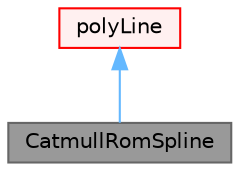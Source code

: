 digraph "CatmullRomSpline"
{
 // LATEX_PDF_SIZE
  bgcolor="transparent";
  edge [fontname=Helvetica,fontsize=10,labelfontname=Helvetica,labelfontsize=10];
  node [fontname=Helvetica,fontsize=10,shape=box,height=0.2,width=0.4];
  Node1 [id="Node000001",label="CatmullRomSpline",height=0.2,width=0.4,color="gray40", fillcolor="grey60", style="filled", fontcolor="black",tooltip="An implementation of Catmull-Rom splines (sometimes known as Overhauser splines)."];
  Node2 -> Node1 [id="edge1_Node000001_Node000002",dir="back",color="steelblue1",style="solid",tooltip=" "];
  Node2 [id="Node000002",label="polyLine",height=0.2,width=0.4,color="red", fillcolor="#FFF0F0", style="filled",URL="$classFoam_1_1polyLine.html",tooltip="A series of straight line segments, which can also be interpreted as a series of control points for s..."];
}
